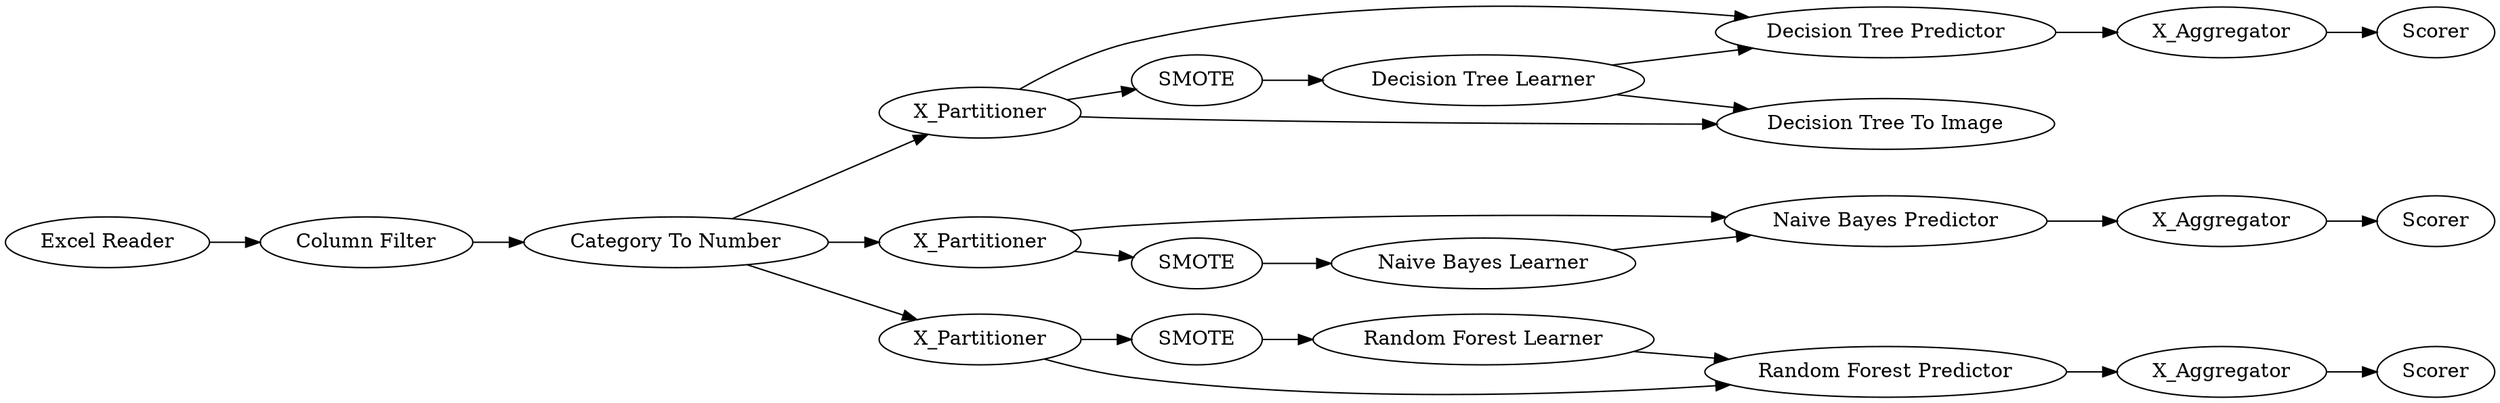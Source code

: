 digraph {
	1 [label="Excel Reader"]
	2 [label="Column Filter"]
	4 [label="Decision Tree Predictor"]
	5 [label="Decision Tree Learner"]
	8 [label=X_Aggregator]
	9 [label=Scorer]
	10 [label="Category To Number"]
	12 [label=X_Partitioner]
	24 [label="Naive Bayes Predictor"]
	25 [label="Naive Bayes Learner"]
	26 [label=X_Partitioner]
	27 [label=X_Aggregator]
	28 [label=Scorer]
	29 [label=SMOTE]
	30 [label=SMOTE]
	31 [label="Decision Tree To Image"]
	32 [label=SMOTE]
	33 [label=X_Partitioner]
	34 [label="Random Forest Learner"]
	35 [label="Random Forest Predictor"]
	36 [label=X_Aggregator]
	37 [label=Scorer]
	1 -> 2
	2 -> 10
	4 -> 8
	5 -> 4
	5 -> 31
	8 -> 9
	10 -> 12
	10 -> 26
	10 -> 33
	12 -> 4
	12 -> 29
	12 -> 31
	24 -> 27
	25 -> 24
	26 -> 24
	26 -> 32
	27 -> 28
	29 -> 5
	30 -> 34
	32 -> 25
	33 -> 35
	33 -> 30
	34 -> 35
	35 -> 36
	36 -> 37
	rankdir=LR
}
